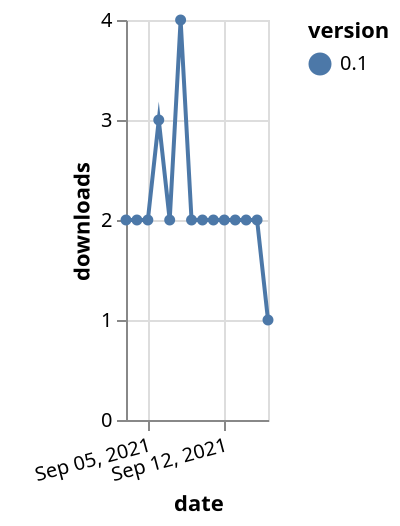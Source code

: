 {"$schema": "https://vega.github.io/schema/vega-lite/v5.json", "description": "A simple bar chart with embedded data.", "data": {"values": [{"date": "2021-09-03", "total": 2934, "delta": 2, "version": "0.1"}, {"date": "2021-09-04", "total": 2936, "delta": 2, "version": "0.1"}, {"date": "2021-09-05", "total": 2938, "delta": 2, "version": "0.1"}, {"date": "2021-09-06", "total": 2941, "delta": 3, "version": "0.1"}, {"date": "2021-09-07", "total": 2943, "delta": 2, "version": "0.1"}, {"date": "2021-09-08", "total": 2947, "delta": 4, "version": "0.1"}, {"date": "2021-09-09", "total": 2949, "delta": 2, "version": "0.1"}, {"date": "2021-09-10", "total": 2951, "delta": 2, "version": "0.1"}, {"date": "2021-09-11", "total": 2953, "delta": 2, "version": "0.1"}, {"date": "2021-09-12", "total": 2955, "delta": 2, "version": "0.1"}, {"date": "2021-09-13", "total": 2957, "delta": 2, "version": "0.1"}, {"date": "2021-09-14", "total": 2959, "delta": 2, "version": "0.1"}, {"date": "2021-09-15", "total": 2961, "delta": 2, "version": "0.1"}, {"date": "2021-09-16", "total": 2962, "delta": 1, "version": "0.1"}]}, "width": "container", "mark": {"type": "line", "point": {"filled": true}}, "encoding": {"x": {"field": "date", "type": "temporal", "timeUnit": "yearmonthdate", "title": "date", "axis": {"labelAngle": -15}}, "y": {"field": "delta", "type": "quantitative", "title": "downloads"}, "color": {"field": "version", "type": "nominal"}, "tooltip": {"field": "delta"}}}